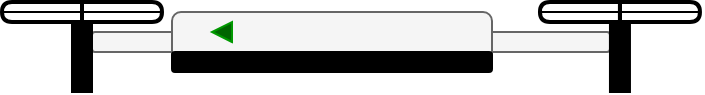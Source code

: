 <mxfile version="14.1.8" type="device"><diagram id="KIoZSIDN_jcmbfUc8pve" name="Page-1"><mxGraphModel dx="946" dy="605" grid="1" gridSize="10" guides="1" tooltips="1" connect="1" arrows="1" fold="1" page="1" pageScale="1" pageWidth="827" pageHeight="1169" math="0" shadow="0"><root><mxCell id="0"/><mxCell id="1" parent="0"/><mxCell id="CqG_RLF518OopOnPZcbo-3" value="" style="rounded=1;whiteSpace=wrap;html=1;fillColor=#f5f5f5;rotation=0;strokeColor=#666666;fontColor=#333333;" parent="1" vertex="1"><mxGeometry x="270" y="290" width="50" height="10" as="geometry"/></mxCell><mxCell id="CqG_RLF518OopOnPZcbo-5" value="" style="rounded=1;whiteSpace=wrap;html=1;fillColor=#f5f5f5;rotation=0;strokeColor=#666666;fontColor=#333333;" parent="1" vertex="1"><mxGeometry x="450" y="290" width="78.98" height="10" as="geometry"/></mxCell><mxCell id="CqG_RLF518OopOnPZcbo-1" value="" style="rounded=1;whiteSpace=wrap;html=1;fillColor=#f5f5f5;strokeColor=#666666;fontColor=#333333;" parent="1" vertex="1"><mxGeometry x="310" y="280" width="160" height="30" as="geometry"/></mxCell><mxCell id="CqG_RLF518OopOnPZcbo-2" value="" style="rounded=1;whiteSpace=wrap;html=1;fillColor=#000000;" parent="1" vertex="1"><mxGeometry x="310" y="300" width="160" height="10" as="geometry"/></mxCell><mxCell id="CqG_RLF518OopOnPZcbo-7" value="" style="rounded=0;whiteSpace=wrap;html=1;fillColor=#000000;" parent="1" vertex="1"><mxGeometry x="260" y="285" width="10" height="35" as="geometry"/></mxCell><mxCell id="CqG_RLF518OopOnPZcbo-8" value="" style="rounded=0;whiteSpace=wrap;html=1;fillColor=#000000;" parent="1" vertex="1"><mxGeometry x="528.98" y="285" width="10" height="35" as="geometry"/></mxCell><mxCell id="CqG_RLF518OopOnPZcbo-9" value="" style="shape=delay;whiteSpace=wrap;html=1;strokeColor=#000000;strokeWidth=2;fillColor=none;gradientColor=none;" parent="1" vertex="1"><mxGeometry x="265" y="275" width="40" height="10" as="geometry"/></mxCell><mxCell id="CqG_RLF518OopOnPZcbo-10" value="" style="shape=delay;whiteSpace=wrap;html=1;strokeColor=#000000;strokeWidth=2;fillColor=none;gradientColor=none;direction=west;" parent="1" vertex="1"><mxGeometry x="225" y="275" width="40" height="10" as="geometry"/></mxCell><mxCell id="CqG_RLF518OopOnPZcbo-11" value="" style="endArrow=none;html=1;exitX=1;exitY=0.5;exitDx=0;exitDy=0;entryX=1;entryY=0.5;entryDx=0;entryDy=0;" parent="1" source="CqG_RLF518OopOnPZcbo-9" target="CqG_RLF518OopOnPZcbo-10" edge="1"><mxGeometry width="50" height="50" relative="1" as="geometry"><mxPoint x="283.5" y="298" as="sourcePoint"/><mxPoint x="243.5" y="268" as="targetPoint"/></mxGeometry></mxCell><mxCell id="CqG_RLF518OopOnPZcbo-12" value="" style="shape=delay;whiteSpace=wrap;html=1;strokeColor=#000000;strokeWidth=2;fillColor=none;gradientColor=none;" parent="1" vertex="1"><mxGeometry x="533.98" y="275" width="40" height="10" as="geometry"/></mxCell><mxCell id="CqG_RLF518OopOnPZcbo-13" value="" style="shape=delay;whiteSpace=wrap;html=1;strokeColor=#000000;strokeWidth=2;fillColor=none;gradientColor=none;direction=west;" parent="1" vertex="1"><mxGeometry x="493.98" y="275" width="40" height="10" as="geometry"/></mxCell><mxCell id="CqG_RLF518OopOnPZcbo-14" value="" style="endArrow=none;html=1;exitX=1;exitY=0.5;exitDx=0;exitDy=0;entryX=1;entryY=0.5;entryDx=0;entryDy=0;" parent="1" source="CqG_RLF518OopOnPZcbo-12" target="CqG_RLF518OopOnPZcbo-13" edge="1"><mxGeometry width="50" height="50" relative="1" as="geometry"><mxPoint x="552.48" y="298" as="sourcePoint"/><mxPoint x="512.48" y="268" as="targetPoint"/></mxGeometry></mxCell><mxCell id="CqG_RLF518OopOnPZcbo-15" value="" style="triangle;whiteSpace=wrap;html=1;direction=west;fillColor=#006600;strokeColor=#009900;" parent="1" vertex="1"><mxGeometry x="330" y="285" width="10" height="10" as="geometry"/></mxCell></root></mxGraphModel></diagram></mxfile>